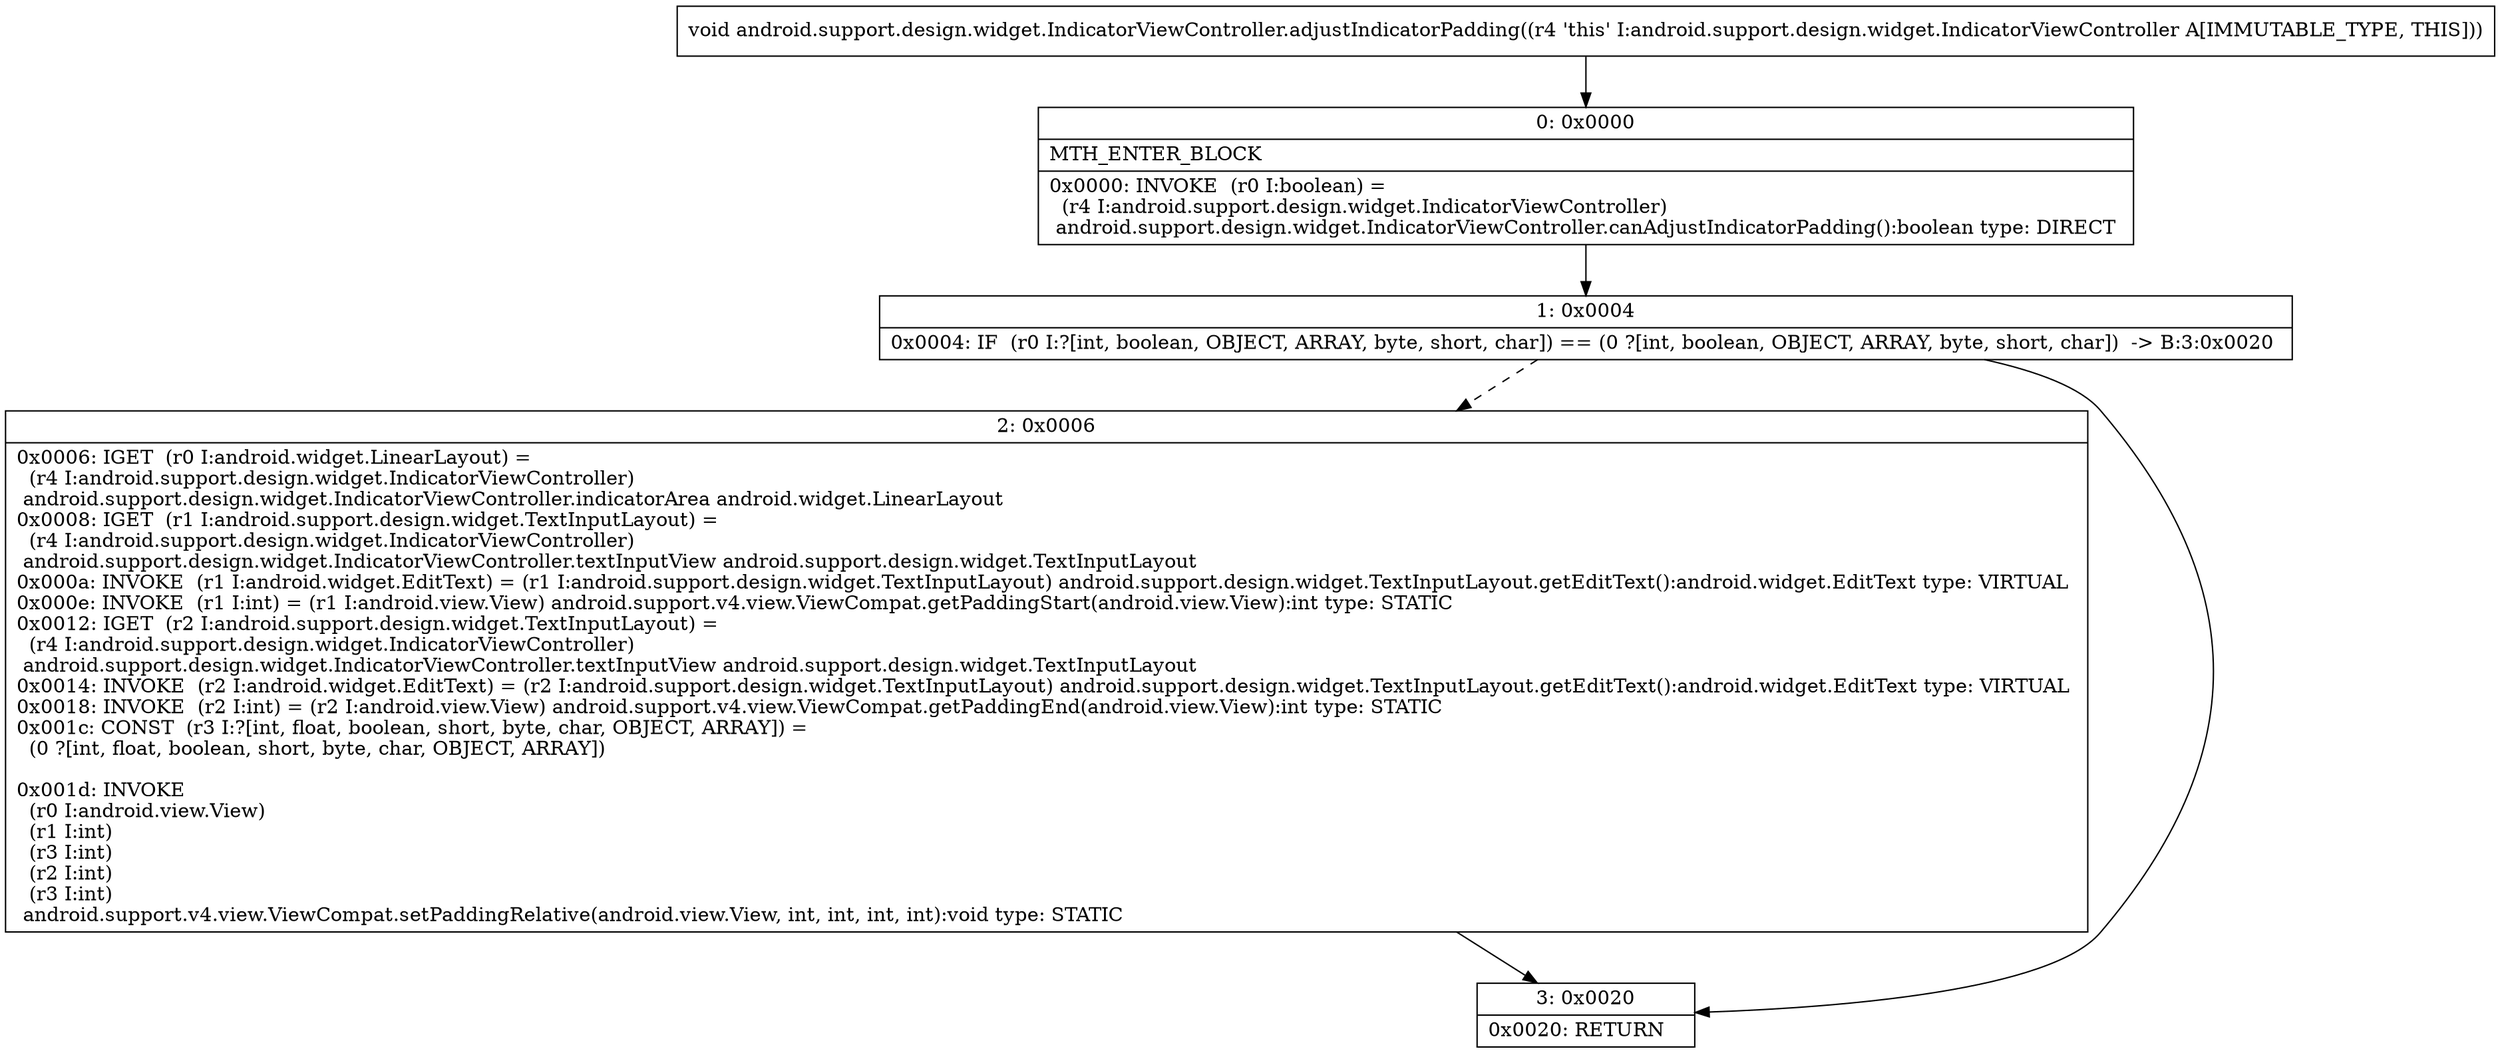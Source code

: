 digraph "CFG forandroid.support.design.widget.IndicatorViewController.adjustIndicatorPadding()V" {
Node_0 [shape=record,label="{0\:\ 0x0000|MTH_ENTER_BLOCK\l|0x0000: INVOKE  (r0 I:boolean) = \l  (r4 I:android.support.design.widget.IndicatorViewController)\l android.support.design.widget.IndicatorViewController.canAdjustIndicatorPadding():boolean type: DIRECT \l}"];
Node_1 [shape=record,label="{1\:\ 0x0004|0x0004: IF  (r0 I:?[int, boolean, OBJECT, ARRAY, byte, short, char]) == (0 ?[int, boolean, OBJECT, ARRAY, byte, short, char])  \-\> B:3:0x0020 \l}"];
Node_2 [shape=record,label="{2\:\ 0x0006|0x0006: IGET  (r0 I:android.widget.LinearLayout) = \l  (r4 I:android.support.design.widget.IndicatorViewController)\l android.support.design.widget.IndicatorViewController.indicatorArea android.widget.LinearLayout \l0x0008: IGET  (r1 I:android.support.design.widget.TextInputLayout) = \l  (r4 I:android.support.design.widget.IndicatorViewController)\l android.support.design.widget.IndicatorViewController.textInputView android.support.design.widget.TextInputLayout \l0x000a: INVOKE  (r1 I:android.widget.EditText) = (r1 I:android.support.design.widget.TextInputLayout) android.support.design.widget.TextInputLayout.getEditText():android.widget.EditText type: VIRTUAL \l0x000e: INVOKE  (r1 I:int) = (r1 I:android.view.View) android.support.v4.view.ViewCompat.getPaddingStart(android.view.View):int type: STATIC \l0x0012: IGET  (r2 I:android.support.design.widget.TextInputLayout) = \l  (r4 I:android.support.design.widget.IndicatorViewController)\l android.support.design.widget.IndicatorViewController.textInputView android.support.design.widget.TextInputLayout \l0x0014: INVOKE  (r2 I:android.widget.EditText) = (r2 I:android.support.design.widget.TextInputLayout) android.support.design.widget.TextInputLayout.getEditText():android.widget.EditText type: VIRTUAL \l0x0018: INVOKE  (r2 I:int) = (r2 I:android.view.View) android.support.v4.view.ViewCompat.getPaddingEnd(android.view.View):int type: STATIC \l0x001c: CONST  (r3 I:?[int, float, boolean, short, byte, char, OBJECT, ARRAY]) = \l  (0 ?[int, float, boolean, short, byte, char, OBJECT, ARRAY])\l \l0x001d: INVOKE  \l  (r0 I:android.view.View)\l  (r1 I:int)\l  (r3 I:int)\l  (r2 I:int)\l  (r3 I:int)\l android.support.v4.view.ViewCompat.setPaddingRelative(android.view.View, int, int, int, int):void type: STATIC \l}"];
Node_3 [shape=record,label="{3\:\ 0x0020|0x0020: RETURN   \l}"];
MethodNode[shape=record,label="{void android.support.design.widget.IndicatorViewController.adjustIndicatorPadding((r4 'this' I:android.support.design.widget.IndicatorViewController A[IMMUTABLE_TYPE, THIS])) }"];
MethodNode -> Node_0;
Node_0 -> Node_1;
Node_1 -> Node_2[style=dashed];
Node_1 -> Node_3;
Node_2 -> Node_3;
}

